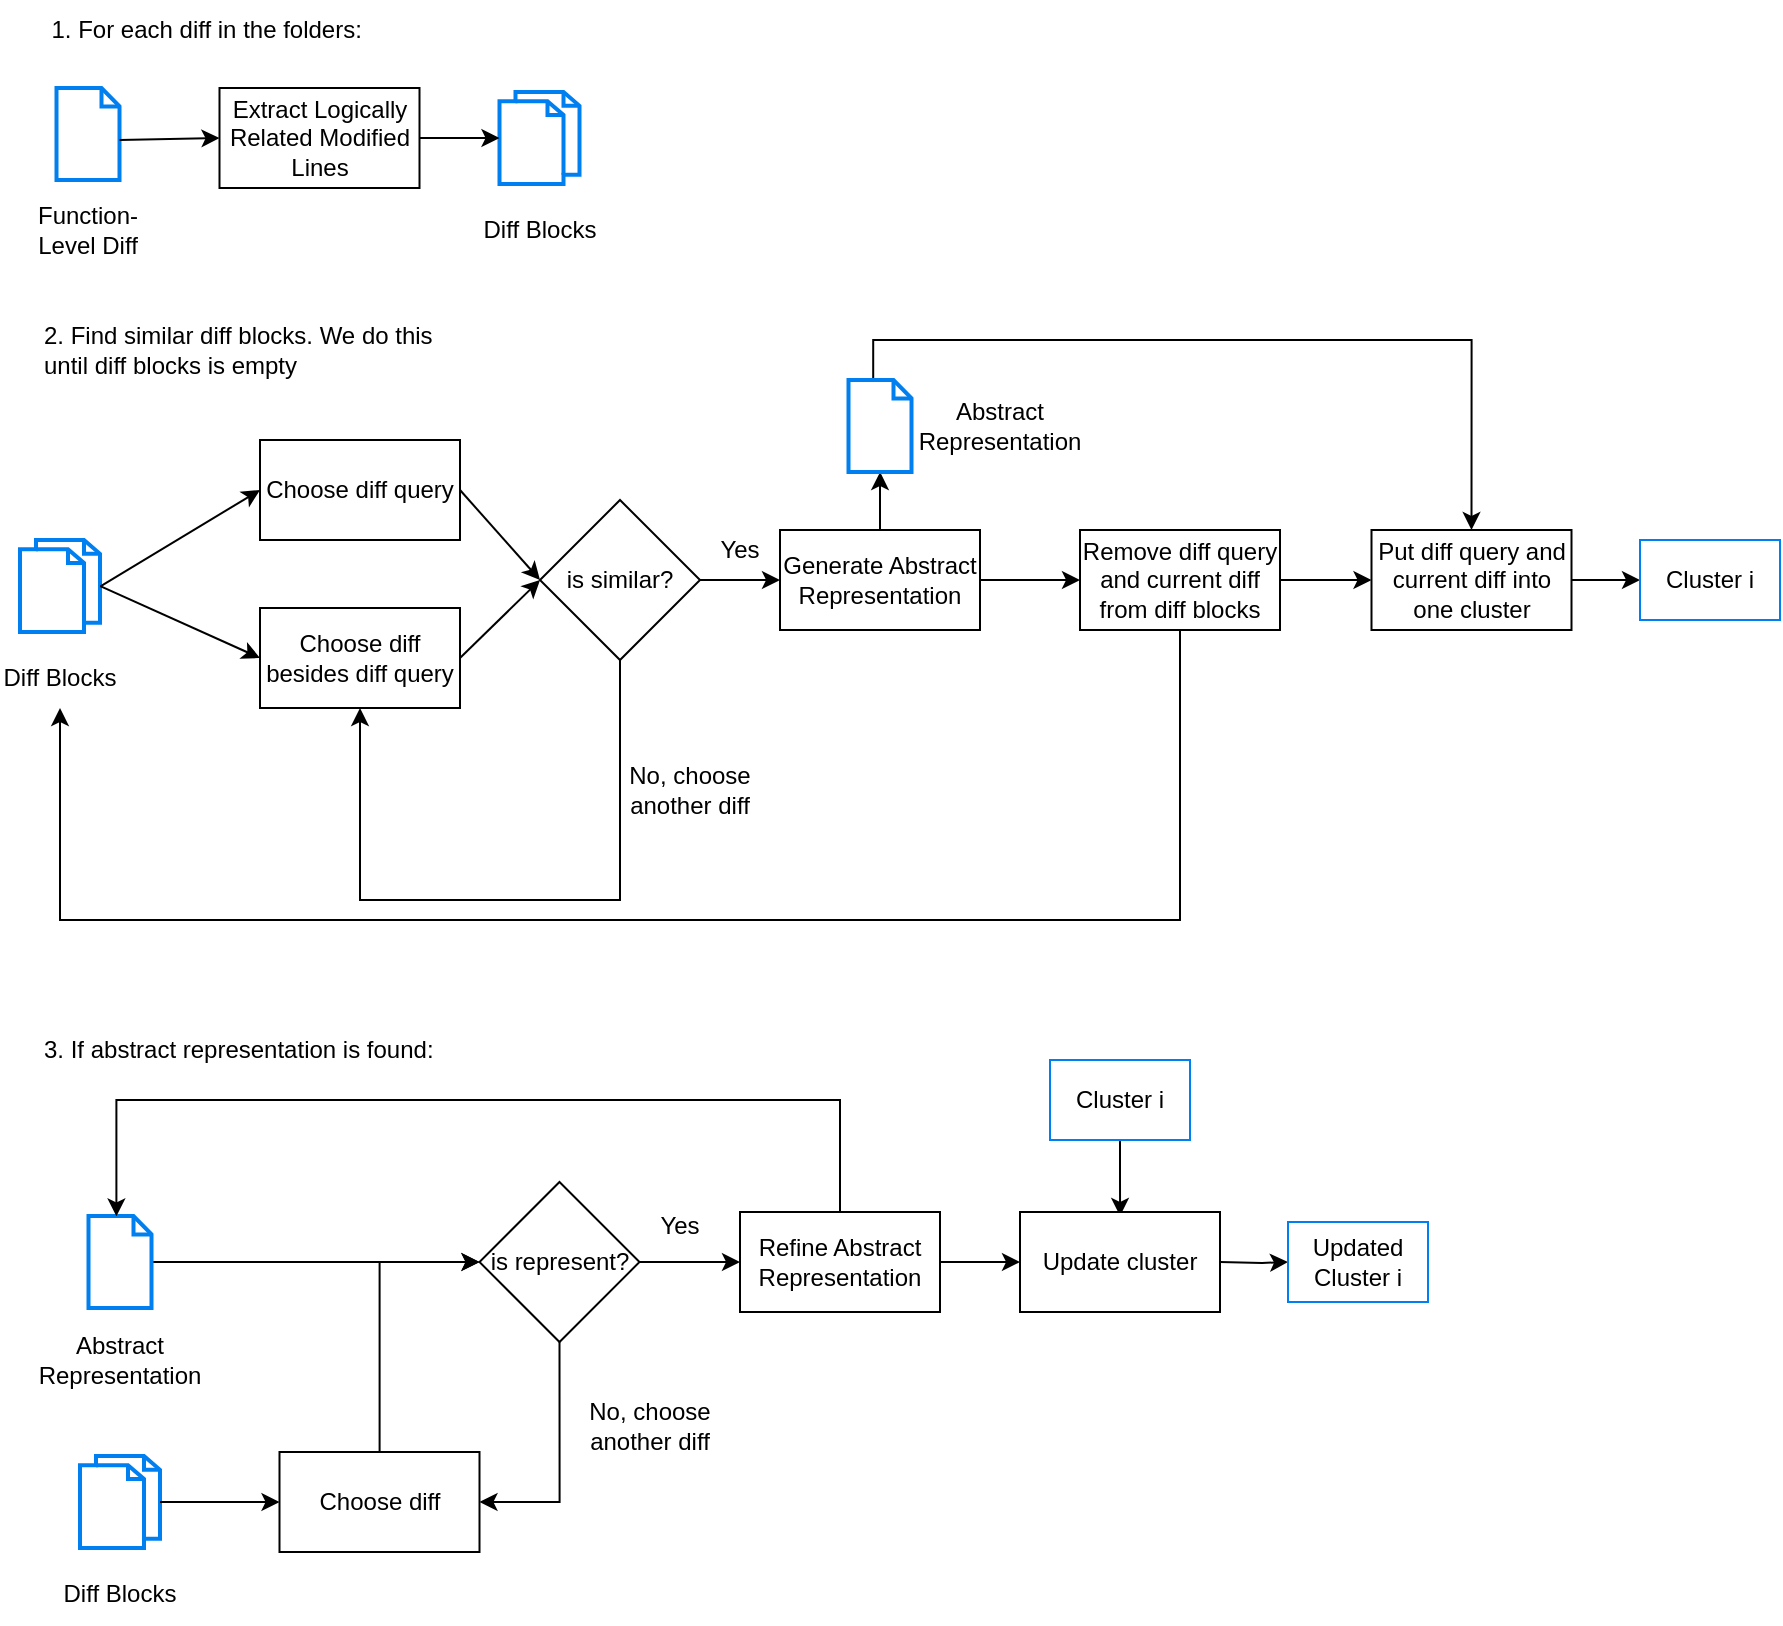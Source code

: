 <mxfile version="24.7.12">
  <diagram name="Page-1" id="-cTbQ6uI88XnNYqkbfOJ">
    <mxGraphModel dx="1953" dy="607" grid="1" gridSize="10" guides="1" tooltips="1" connect="1" arrows="1" fold="1" page="1" pageScale="1" pageWidth="850" pageHeight="1100" math="0" shadow="0">
      <root>
        <mxCell id="0" />
        <mxCell id="1" parent="0" />
        <mxCell id="QleuZ_sIqg2X-7CIl005-3" value="Extract Logically Related Modified Lines" style="html=1;dashed=0;whiteSpace=wrap;" vertex="1" parent="1">
          <mxGeometry x="-190.25" y="64" width="100" height="50" as="geometry" />
        </mxCell>
        <mxCell id="QleuZ_sIqg2X-7CIl005-13" value="" style="group" vertex="1" connectable="0" parent="1">
          <mxGeometry x="-286" y="64" width="60" height="86" as="geometry" />
        </mxCell>
        <mxCell id="QleuZ_sIqg2X-7CIl005-2" value="Function-Level Diff" style="text;html=1;align=center;verticalAlign=middle;whiteSpace=wrap;rounded=0;" vertex="1" parent="QleuZ_sIqg2X-7CIl005-13">
          <mxGeometry y="56" width="60" height="30" as="geometry" />
        </mxCell>
        <mxCell id="QleuZ_sIqg2X-7CIl005-8" value="" style="html=1;verticalLabelPosition=bottom;align=center;labelBackgroundColor=#ffffff;verticalAlign=top;strokeWidth=2;strokeColor=#0080F0;shadow=0;dashed=0;shape=mxgraph.ios7.icons.document;" vertex="1" parent="QleuZ_sIqg2X-7CIl005-13">
          <mxGeometry x="14.25" width="31.5" height="46" as="geometry" />
        </mxCell>
        <mxCell id="QleuZ_sIqg2X-7CIl005-14" value="" style="group" vertex="1" connectable="0" parent="1">
          <mxGeometry x="-60.25" y="66" width="60" height="84" as="geometry" />
        </mxCell>
        <mxCell id="QleuZ_sIqg2X-7CIl005-10" value="" style="html=1;verticalLabelPosition=bottom;align=center;labelBackgroundColor=#ffffff;verticalAlign=top;strokeWidth=2;strokeColor=#0080F0;shadow=0;dashed=0;shape=mxgraph.ios7.icons.documents;" vertex="1" parent="QleuZ_sIqg2X-7CIl005-14">
          <mxGeometry x="10" width="40" height="46" as="geometry" />
        </mxCell>
        <mxCell id="QleuZ_sIqg2X-7CIl005-11" value="Diff Blocks" style="text;html=1;align=center;verticalAlign=middle;whiteSpace=wrap;rounded=0;" vertex="1" parent="QleuZ_sIqg2X-7CIl005-14">
          <mxGeometry y="54" width="60" height="30" as="geometry" />
        </mxCell>
        <mxCell id="QleuZ_sIqg2X-7CIl005-15" value="1. For each diff in the folders:&amp;nbsp;" style="text;html=1;align=center;verticalAlign=middle;whiteSpace=wrap;rounded=0;" vertex="1" parent="1">
          <mxGeometry x="-280.25" y="20" width="170" height="30" as="geometry" />
        </mxCell>
        <mxCell id="QleuZ_sIqg2X-7CIl005-16" value="" style="endArrow=classic;html=1;rounded=0;exitX=1;exitY=0.5;exitDx=0;exitDy=0;" edge="1" parent="1" source="QleuZ_sIqg2X-7CIl005-3" target="QleuZ_sIqg2X-7CIl005-10">
          <mxGeometry width="50" height="50" relative="1" as="geometry">
            <mxPoint x="99.75" y="250" as="sourcePoint" />
            <mxPoint x="149.75" y="200" as="targetPoint" />
          </mxGeometry>
        </mxCell>
        <mxCell id="QleuZ_sIqg2X-7CIl005-17" value="" style="endArrow=classic;html=1;rounded=0;exitX=1;exitY=0.565;exitDx=0;exitDy=0;exitPerimeter=0;entryX=0;entryY=0.5;entryDx=0;entryDy=0;" edge="1" parent="1" source="QleuZ_sIqg2X-7CIl005-8" target="QleuZ_sIqg2X-7CIl005-3">
          <mxGeometry width="50" height="50" relative="1" as="geometry">
            <mxPoint x="-80.25" y="99" as="sourcePoint" />
            <mxPoint x="-40.25" y="99" as="targetPoint" />
          </mxGeometry>
        </mxCell>
        <mxCell id="QleuZ_sIqg2X-7CIl005-25" value="is similar?" style="rhombus;whiteSpace=wrap;html=1;" vertex="1" parent="1">
          <mxGeometry x="-30" y="270" width="80" height="80" as="geometry" />
        </mxCell>
        <mxCell id="QleuZ_sIqg2X-7CIl005-26" value="2. Find similar diff blocks. We do this until diff blocks is empty" style="text;html=1;align=left;verticalAlign=middle;whiteSpace=wrap;rounded=0;" vertex="1" parent="1">
          <mxGeometry x="-280.25" y="180" width="210.25" height="30" as="geometry" />
        </mxCell>
        <mxCell id="QleuZ_sIqg2X-7CIl005-27" value="" style="group" vertex="1" connectable="0" parent="1">
          <mxGeometry x="-300" y="290" width="60" height="84" as="geometry" />
        </mxCell>
        <mxCell id="QleuZ_sIqg2X-7CIl005-28" value="" style="html=1;verticalLabelPosition=bottom;align=center;labelBackgroundColor=#ffffff;verticalAlign=top;strokeWidth=2;strokeColor=#0080F0;shadow=0;dashed=0;shape=mxgraph.ios7.icons.documents;" vertex="1" parent="QleuZ_sIqg2X-7CIl005-27">
          <mxGeometry x="10" width="40" height="46" as="geometry" />
        </mxCell>
        <mxCell id="QleuZ_sIqg2X-7CIl005-29" value="Diff Blocks" style="text;html=1;align=center;verticalAlign=middle;whiteSpace=wrap;rounded=0;" vertex="1" parent="QleuZ_sIqg2X-7CIl005-27">
          <mxGeometry y="54" width="60" height="30" as="geometry" />
        </mxCell>
        <mxCell id="QleuZ_sIqg2X-7CIl005-42" value="" style="endArrow=classic;html=1;rounded=0;exitX=1.005;exitY=0.504;exitDx=0;exitDy=0;exitPerimeter=0;entryX=0;entryY=0.5;entryDx=0;entryDy=0;" edge="1" parent="1" source="QleuZ_sIqg2X-7CIl005-28" target="QleuZ_sIqg2X-7CIl005-72">
          <mxGeometry width="50" height="50" relative="1" as="geometry">
            <mxPoint x="-240" y="327.49" as="sourcePoint" />
            <mxPoint x="-135.969" y="246.862" as="targetPoint" />
          </mxGeometry>
        </mxCell>
        <mxCell id="QleuZ_sIqg2X-7CIl005-43" value="" style="endArrow=classic;html=1;rounded=0;entryX=0;entryY=0.5;entryDx=0;entryDy=0;exitX=1.004;exitY=0.502;exitDx=0;exitDy=0;exitPerimeter=0;" edge="1" parent="1" source="QleuZ_sIqg2X-7CIl005-28" target="QleuZ_sIqg2X-7CIl005-70">
          <mxGeometry width="50" height="50" relative="1" as="geometry">
            <mxPoint x="-250" y="320" as="sourcePoint" />
            <mxPoint x="-136.158" y="363.184" as="targetPoint" />
          </mxGeometry>
        </mxCell>
        <mxCell id="QleuZ_sIqg2X-7CIl005-44" value="" style="endArrow=classic;html=1;rounded=0;exitX=1;exitY=0.5;exitDx=0;exitDy=0;" edge="1" parent="1" source="QleuZ_sIqg2X-7CIl005-72">
          <mxGeometry width="50" height="50" relative="1" as="geometry">
            <mxPoint x="-105.382" y="246.862" as="sourcePoint" />
            <mxPoint x="-30" y="310" as="targetPoint" />
          </mxGeometry>
        </mxCell>
        <mxCell id="QleuZ_sIqg2X-7CIl005-45" value="" style="endArrow=classic;html=1;rounded=0;exitX=1;exitY=0.5;exitDx=0;exitDy=0;" edge="1" parent="1" source="QleuZ_sIqg2X-7CIl005-70">
          <mxGeometry width="50" height="50" relative="1" as="geometry">
            <mxPoint x="-105.004" y="363.092" as="sourcePoint" />
            <mxPoint x="-30" y="310" as="targetPoint" />
          </mxGeometry>
        </mxCell>
        <mxCell id="QleuZ_sIqg2X-7CIl005-84" value="" style="edgeStyle=orthogonalEdgeStyle;rounded=0;orthogonalLoop=1;jettySize=auto;html=1;" edge="1" parent="1" source="QleuZ_sIqg2X-7CIl005-46" target="QleuZ_sIqg2X-7CIl005-55">
          <mxGeometry relative="1" as="geometry" />
        </mxCell>
        <mxCell id="QleuZ_sIqg2X-7CIl005-46" value="Generate Abstract Representation" style="html=1;dashed=0;whiteSpace=wrap;" vertex="1" parent="1">
          <mxGeometry x="90" y="285" width="100" height="50" as="geometry" />
        </mxCell>
        <mxCell id="QleuZ_sIqg2X-7CIl005-47" value="" style="endArrow=classic;html=1;rounded=0;exitX=1;exitY=0.5;exitDx=0;exitDy=0;entryX=0;entryY=0.5;entryDx=0;entryDy=0;" edge="1" parent="1" source="QleuZ_sIqg2X-7CIl005-25" target="QleuZ_sIqg2X-7CIl005-46">
          <mxGeometry width="50" height="50" relative="1" as="geometry">
            <mxPoint x="-95" y="373" as="sourcePoint" />
            <mxPoint x="-20" y="320" as="targetPoint" />
          </mxGeometry>
        </mxCell>
        <mxCell id="QleuZ_sIqg2X-7CIl005-48" value="" style="endArrow=classic;html=1;rounded=0;exitX=0.5;exitY=1;exitDx=0;exitDy=0;entryX=0.5;entryY=1;entryDx=0;entryDy=0;" edge="1" parent="1" source="QleuZ_sIqg2X-7CIl005-25" target="QleuZ_sIqg2X-7CIl005-70">
          <mxGeometry width="50" height="50" relative="1" as="geometry">
            <mxPoint x="50" y="410" as="sourcePoint" />
            <mxPoint x="-122" y="440" as="targetPoint" />
            <Array as="points">
              <mxPoint x="10" y="470" />
              <mxPoint x="-120" y="470" />
            </Array>
          </mxGeometry>
        </mxCell>
        <mxCell id="QleuZ_sIqg2X-7CIl005-49" value="No, choose another diff" style="text;html=1;align=center;verticalAlign=middle;whiteSpace=wrap;rounded=0;" vertex="1" parent="1">
          <mxGeometry x="10" y="400" width="70.25" height="30" as="geometry" />
        </mxCell>
        <mxCell id="QleuZ_sIqg2X-7CIl005-50" value="Yes" style="text;html=1;align=center;verticalAlign=middle;whiteSpace=wrap;rounded=0;" vertex="1" parent="1">
          <mxGeometry x="50" y="280" width="40" height="30" as="geometry" />
        </mxCell>
        <mxCell id="QleuZ_sIqg2X-7CIl005-75" value="" style="edgeStyle=orthogonalEdgeStyle;rounded=0;orthogonalLoop=1;jettySize=auto;html=1;" edge="1" parent="1" source="QleuZ_sIqg2X-7CIl005-51" target="QleuZ_sIqg2X-7CIl005-73">
          <mxGeometry relative="1" as="geometry" />
        </mxCell>
        <mxCell id="QleuZ_sIqg2X-7CIl005-103" style="edgeStyle=orthogonalEdgeStyle;rounded=0;orthogonalLoop=1;jettySize=auto;html=1;exitX=0.5;exitY=1;exitDx=0;exitDy=0;entryX=0.5;entryY=1;entryDx=0;entryDy=0;" edge="1" parent="1" source="QleuZ_sIqg2X-7CIl005-51" target="QleuZ_sIqg2X-7CIl005-29">
          <mxGeometry relative="1" as="geometry">
            <Array as="points">
              <mxPoint x="290" y="480" />
              <mxPoint x="-270" y="480" />
            </Array>
          </mxGeometry>
        </mxCell>
        <mxCell id="QleuZ_sIqg2X-7CIl005-51" value="Remove diff query and current diff from diff blocks" style="html=1;dashed=0;whiteSpace=wrap;" vertex="1" parent="1">
          <mxGeometry x="240" y="285" width="100" height="50" as="geometry" />
        </mxCell>
        <mxCell id="QleuZ_sIqg2X-7CIl005-52" value="" style="endArrow=classic;html=1;rounded=0;exitX=1;exitY=0.5;exitDx=0;exitDy=0;entryX=0;entryY=0.5;entryDx=0;entryDy=0;" edge="1" parent="1" source="QleuZ_sIqg2X-7CIl005-46" target="QleuZ_sIqg2X-7CIl005-51">
          <mxGeometry width="50" height="50" relative="1" as="geometry">
            <mxPoint x="60" y="320" as="sourcePoint" />
            <mxPoint x="100" y="320" as="targetPoint" />
          </mxGeometry>
        </mxCell>
        <mxCell id="QleuZ_sIqg2X-7CIl005-54" value="Abstract Representation" style="text;html=1;align=center;verticalAlign=middle;whiteSpace=wrap;rounded=0;" vertex="1" parent="1">
          <mxGeometry x="170" y="218" width="60" height="30" as="geometry" />
        </mxCell>
        <mxCell id="QleuZ_sIqg2X-7CIl005-106" value="" style="edgeStyle=orthogonalEdgeStyle;rounded=0;orthogonalLoop=1;jettySize=auto;html=1;entryX=0.5;entryY=0;entryDx=0;entryDy=0;exitX=0.392;exitY=-0.022;exitDx=0;exitDy=0;exitPerimeter=0;" edge="1" parent="1" source="QleuZ_sIqg2X-7CIl005-55" target="QleuZ_sIqg2X-7CIl005-73">
          <mxGeometry relative="1" as="geometry" />
        </mxCell>
        <mxCell id="QleuZ_sIqg2X-7CIl005-55" value="" style="html=1;verticalLabelPosition=bottom;align=center;labelBackgroundColor=#ffffff;verticalAlign=top;strokeWidth=2;strokeColor=#0080F0;shadow=0;dashed=0;shape=mxgraph.ios7.icons.document;" vertex="1" parent="1">
          <mxGeometry x="124.25" y="210" width="31.5" height="46" as="geometry" />
        </mxCell>
        <mxCell id="QleuZ_sIqg2X-7CIl005-61" value="3. If abstract representation is found:" style="text;html=1;align=left;verticalAlign=middle;whiteSpace=wrap;rounded=0;" vertex="1" parent="1">
          <mxGeometry x="-280.25" y="530" width="210.25" height="30" as="geometry" />
        </mxCell>
        <mxCell id="QleuZ_sIqg2X-7CIl005-62" value="Abstract Representation" style="text;html=1;align=center;verticalAlign=middle;whiteSpace=wrap;rounded=0;" vertex="1" parent="1">
          <mxGeometry x="-270" y="685" width="60" height="30" as="geometry" />
        </mxCell>
        <mxCell id="QleuZ_sIqg2X-7CIl005-93" value="" style="edgeStyle=orthogonalEdgeStyle;rounded=0;orthogonalLoop=1;jettySize=auto;html=1;" edge="1" parent="1" source="QleuZ_sIqg2X-7CIl005-63" target="QleuZ_sIqg2X-7CIl005-69">
          <mxGeometry relative="1" as="geometry" />
        </mxCell>
        <mxCell id="QleuZ_sIqg2X-7CIl005-63" value="" style="html=1;verticalLabelPosition=bottom;align=center;labelBackgroundColor=#ffffff;verticalAlign=top;strokeWidth=2;strokeColor=#0080F0;shadow=0;dashed=0;shape=mxgraph.ios7.icons.document;" vertex="1" parent="1">
          <mxGeometry x="-255.75" y="628" width="31.5" height="46" as="geometry" />
        </mxCell>
        <mxCell id="QleuZ_sIqg2X-7CIl005-64" value="" style="group" vertex="1" connectable="0" parent="1">
          <mxGeometry x="-270" y="748" width="60" height="84" as="geometry" />
        </mxCell>
        <mxCell id="QleuZ_sIqg2X-7CIl005-65" value="" style="html=1;verticalLabelPosition=bottom;align=center;labelBackgroundColor=#ffffff;verticalAlign=top;strokeWidth=2;strokeColor=#0080F0;shadow=0;dashed=0;shape=mxgraph.ios7.icons.documents;" vertex="1" parent="QleuZ_sIqg2X-7CIl005-64">
          <mxGeometry x="10" width="40" height="46" as="geometry" />
        </mxCell>
        <mxCell id="QleuZ_sIqg2X-7CIl005-66" value="Diff Blocks" style="text;html=1;align=center;verticalAlign=middle;whiteSpace=wrap;rounded=0;" vertex="1" parent="QleuZ_sIqg2X-7CIl005-64">
          <mxGeometry y="54" width="60" height="30" as="geometry" />
        </mxCell>
        <mxCell id="QleuZ_sIqg2X-7CIl005-96" style="edgeStyle=orthogonalEdgeStyle;rounded=0;orthogonalLoop=1;jettySize=auto;html=1;exitX=0.5;exitY=1;exitDx=0;exitDy=0;entryX=1;entryY=0.5;entryDx=0;entryDy=0;" edge="1" parent="1" source="QleuZ_sIqg2X-7CIl005-69" target="QleuZ_sIqg2X-7CIl005-71">
          <mxGeometry relative="1" as="geometry" />
        </mxCell>
        <mxCell id="QleuZ_sIqg2X-7CIl005-99" value="" style="edgeStyle=orthogonalEdgeStyle;rounded=0;orthogonalLoop=1;jettySize=auto;html=1;" edge="1" parent="1" source="QleuZ_sIqg2X-7CIl005-69" target="QleuZ_sIqg2X-7CIl005-98">
          <mxGeometry relative="1" as="geometry" />
        </mxCell>
        <mxCell id="QleuZ_sIqg2X-7CIl005-69" value="is represent?" style="rhombus;whiteSpace=wrap;html=1;" vertex="1" parent="1">
          <mxGeometry x="-60.25" y="611" width="80" height="80" as="geometry" />
        </mxCell>
        <mxCell id="QleuZ_sIqg2X-7CIl005-70" value="Choose diff besides diff query" style="html=1;dashed=0;whiteSpace=wrap;" vertex="1" parent="1">
          <mxGeometry x="-170" y="324" width="100" height="50" as="geometry" />
        </mxCell>
        <mxCell id="QleuZ_sIqg2X-7CIl005-95" value="" style="edgeStyle=orthogonalEdgeStyle;rounded=0;orthogonalLoop=1;jettySize=auto;html=1;entryX=0;entryY=0.5;entryDx=0;entryDy=0;" edge="1" parent="1" source="QleuZ_sIqg2X-7CIl005-71" target="QleuZ_sIqg2X-7CIl005-69">
          <mxGeometry relative="1" as="geometry" />
        </mxCell>
        <mxCell id="QleuZ_sIqg2X-7CIl005-71" value="Choose diff" style="html=1;dashed=0;whiteSpace=wrap;" vertex="1" parent="1">
          <mxGeometry x="-160.25" y="746" width="100" height="50" as="geometry" />
        </mxCell>
        <mxCell id="QleuZ_sIqg2X-7CIl005-72" value="Choose diff query" style="html=1;dashed=0;whiteSpace=wrap;" vertex="1" parent="1">
          <mxGeometry x="-170" y="240" width="100" height="50" as="geometry" />
        </mxCell>
        <mxCell id="QleuZ_sIqg2X-7CIl005-80" value="" style="edgeStyle=orthogonalEdgeStyle;rounded=0;orthogonalLoop=1;jettySize=auto;html=1;" edge="1" parent="1" source="QleuZ_sIqg2X-7CIl005-73" target="QleuZ_sIqg2X-7CIl005-76">
          <mxGeometry relative="1" as="geometry" />
        </mxCell>
        <mxCell id="QleuZ_sIqg2X-7CIl005-73" value="Put diff query and current diff into one cluster" style="html=1;dashed=0;whiteSpace=wrap;" vertex="1" parent="1">
          <mxGeometry x="385.75" y="285" width="100" height="50" as="geometry" />
        </mxCell>
        <mxCell id="QleuZ_sIqg2X-7CIl005-76" value="Cluster i" style="rounded=0;whiteSpace=wrap;html=1;fillColor=#FFFFFF;strokeColor=#0080f0;" vertex="1" parent="1">
          <mxGeometry x="520" y="290" width="70" height="40" as="geometry" />
        </mxCell>
        <mxCell id="QleuZ_sIqg2X-7CIl005-94" value="" style="edgeStyle=orthogonalEdgeStyle;rounded=0;orthogonalLoop=1;jettySize=auto;html=1;" edge="1" parent="1" source="QleuZ_sIqg2X-7CIl005-65" target="QleuZ_sIqg2X-7CIl005-71">
          <mxGeometry relative="1" as="geometry" />
        </mxCell>
        <mxCell id="QleuZ_sIqg2X-7CIl005-97" value="No, choose another diff" style="text;html=1;align=center;verticalAlign=middle;whiteSpace=wrap;rounded=0;" vertex="1" parent="1">
          <mxGeometry x="-10" y="718" width="70.25" height="30" as="geometry" />
        </mxCell>
        <mxCell id="QleuZ_sIqg2X-7CIl005-109" value="" style="edgeStyle=orthogonalEdgeStyle;rounded=0;orthogonalLoop=1;jettySize=auto;html=1;" edge="1" parent="1" source="QleuZ_sIqg2X-7CIl005-98" target="QleuZ_sIqg2X-7CIl005-104">
          <mxGeometry relative="1" as="geometry" />
        </mxCell>
        <mxCell id="QleuZ_sIqg2X-7CIl005-98" value="Refine Abstract Representation" style="html=1;dashed=0;whiteSpace=wrap;" vertex="1" parent="1">
          <mxGeometry x="70" y="626" width="100" height="50" as="geometry" />
        </mxCell>
        <mxCell id="QleuZ_sIqg2X-7CIl005-101" value="" style="edgeStyle=orthogonalEdgeStyle;rounded=0;orthogonalLoop=1;jettySize=auto;html=1;" edge="1" parent="1" source="QleuZ_sIqg2X-7CIl005-100">
          <mxGeometry relative="1" as="geometry">
            <mxPoint x="260.04" y="628" as="targetPoint" />
          </mxGeometry>
        </mxCell>
        <mxCell id="QleuZ_sIqg2X-7CIl005-100" value="Cluster i" style="rounded=0;whiteSpace=wrap;html=1;fillColor=#FFFFFF;strokeColor=#0080f0;" vertex="1" parent="1">
          <mxGeometry x="225" y="550" width="70" height="40" as="geometry" />
        </mxCell>
        <mxCell id="QleuZ_sIqg2X-7CIl005-102" value="Yes" style="text;html=1;align=center;verticalAlign=middle;whiteSpace=wrap;rounded=0;" vertex="1" parent="1">
          <mxGeometry x="19.75" y="618" width="40" height="30" as="geometry" />
        </mxCell>
        <mxCell id="QleuZ_sIqg2X-7CIl005-104" value="Update cluster" style="html=1;dashed=0;whiteSpace=wrap;" vertex="1" parent="1">
          <mxGeometry x="210" y="626" width="100" height="50" as="geometry" />
        </mxCell>
        <mxCell id="QleuZ_sIqg2X-7CIl005-108" style="edgeStyle=orthogonalEdgeStyle;rounded=0;orthogonalLoop=1;jettySize=auto;html=1;exitX=0.5;exitY=0;exitDx=0;exitDy=0;entryX=0.443;entryY=0.004;entryDx=0;entryDy=0;entryPerimeter=0;" edge="1" parent="1" source="QleuZ_sIqg2X-7CIl005-98" target="QleuZ_sIqg2X-7CIl005-63">
          <mxGeometry relative="1" as="geometry">
            <Array as="points">
              <mxPoint x="120" y="570" />
              <mxPoint x="-242" y="570" />
            </Array>
          </mxGeometry>
        </mxCell>
        <mxCell id="QleuZ_sIqg2X-7CIl005-110" value="" style="edgeStyle=orthogonalEdgeStyle;rounded=0;orthogonalLoop=1;jettySize=auto;html=1;" edge="1" parent="1" target="QleuZ_sIqg2X-7CIl005-111">
          <mxGeometry relative="1" as="geometry">
            <mxPoint x="310" y="651" as="sourcePoint" />
          </mxGeometry>
        </mxCell>
        <mxCell id="QleuZ_sIqg2X-7CIl005-111" value="Updated Cluster i" style="rounded=0;whiteSpace=wrap;html=1;fillColor=#FFFFFF;strokeColor=#0080f0;" vertex="1" parent="1">
          <mxGeometry x="344" y="631" width="70" height="40" as="geometry" />
        </mxCell>
      </root>
    </mxGraphModel>
  </diagram>
</mxfile>
